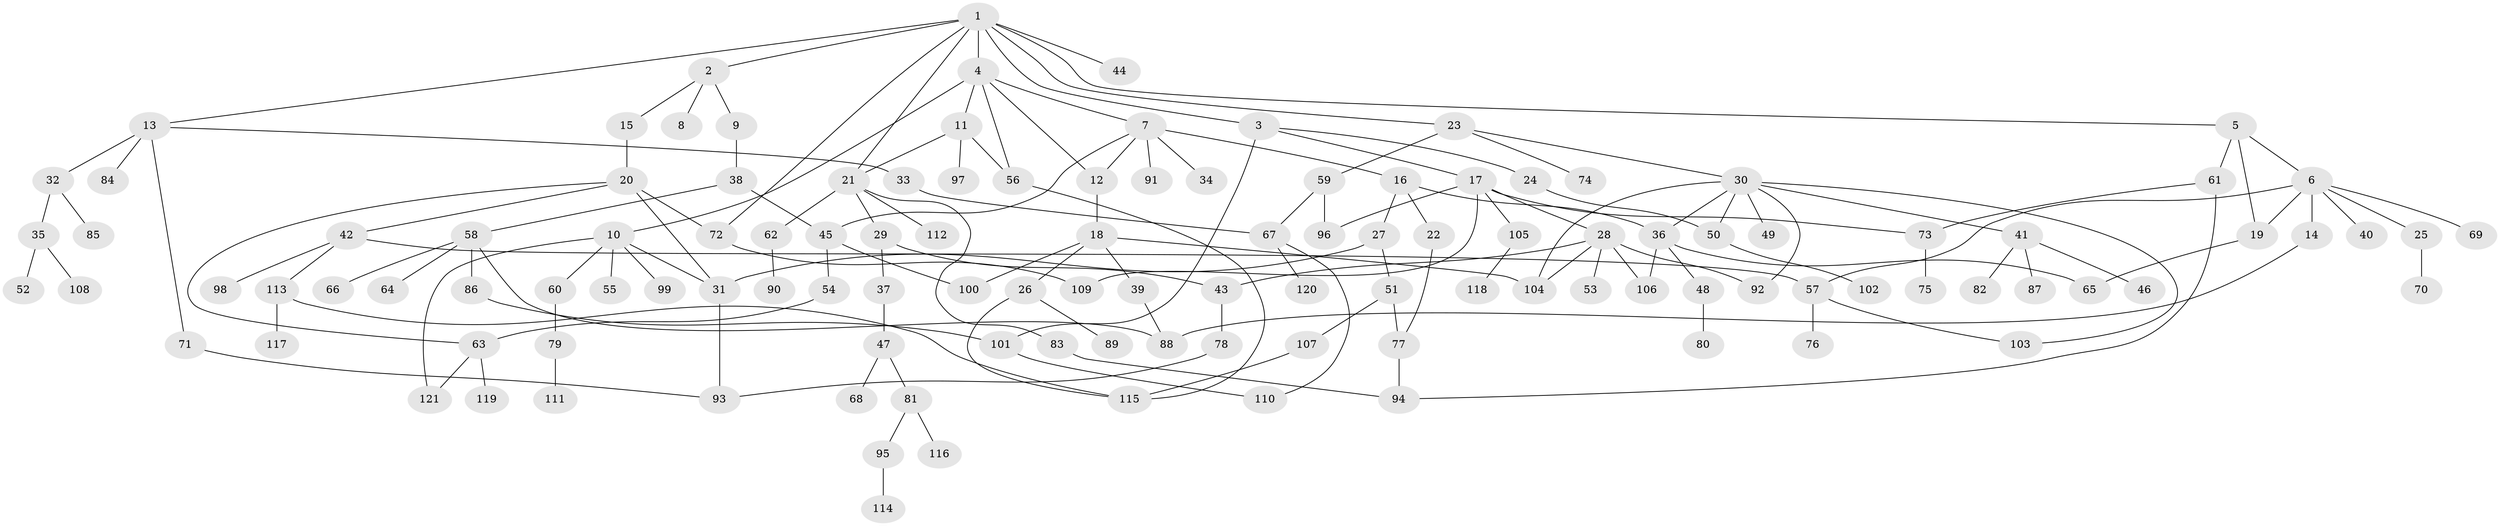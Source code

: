 // coarse degree distribution, {8: 0.01639344262295082, 3: 0.22950819672131148, 4: 0.13114754098360656, 6: 0.03278688524590164, 5: 0.11475409836065574, 2: 0.26229508196721313, 7: 0.03278688524590164, 1: 0.18032786885245902}
// Generated by graph-tools (version 1.1) at 2025/48/03/04/25 22:48:38]
// undirected, 121 vertices, 157 edges
graph export_dot {
  node [color=gray90,style=filled];
  1;
  2;
  3;
  4;
  5;
  6;
  7;
  8;
  9;
  10;
  11;
  12;
  13;
  14;
  15;
  16;
  17;
  18;
  19;
  20;
  21;
  22;
  23;
  24;
  25;
  26;
  27;
  28;
  29;
  30;
  31;
  32;
  33;
  34;
  35;
  36;
  37;
  38;
  39;
  40;
  41;
  42;
  43;
  44;
  45;
  46;
  47;
  48;
  49;
  50;
  51;
  52;
  53;
  54;
  55;
  56;
  57;
  58;
  59;
  60;
  61;
  62;
  63;
  64;
  65;
  66;
  67;
  68;
  69;
  70;
  71;
  72;
  73;
  74;
  75;
  76;
  77;
  78;
  79;
  80;
  81;
  82;
  83;
  84;
  85;
  86;
  87;
  88;
  89;
  90;
  91;
  92;
  93;
  94;
  95;
  96;
  97;
  98;
  99;
  100;
  101;
  102;
  103;
  104;
  105;
  106;
  107;
  108;
  109;
  110;
  111;
  112;
  113;
  114;
  115;
  116;
  117;
  118;
  119;
  120;
  121;
  1 -- 2;
  1 -- 3;
  1 -- 4;
  1 -- 5;
  1 -- 13;
  1 -- 23;
  1 -- 44;
  1 -- 21;
  1 -- 72;
  2 -- 8;
  2 -- 9;
  2 -- 15;
  3 -- 17;
  3 -- 24;
  3 -- 101;
  4 -- 7;
  4 -- 10;
  4 -- 11;
  4 -- 56;
  4 -- 12;
  5 -- 6;
  5 -- 19;
  5 -- 61;
  6 -- 14;
  6 -- 25;
  6 -- 40;
  6 -- 69;
  6 -- 57;
  6 -- 19;
  7 -- 12;
  7 -- 16;
  7 -- 34;
  7 -- 91;
  7 -- 45;
  9 -- 38;
  10 -- 55;
  10 -- 60;
  10 -- 99;
  10 -- 31;
  10 -- 121;
  11 -- 21;
  11 -- 97;
  11 -- 56;
  12 -- 18;
  13 -- 32;
  13 -- 33;
  13 -- 71;
  13 -- 84;
  14 -- 88;
  15 -- 20;
  16 -- 22;
  16 -- 27;
  16 -- 36;
  17 -- 28;
  17 -- 96;
  17 -- 105;
  17 -- 109;
  17 -- 73;
  18 -- 26;
  18 -- 39;
  18 -- 104;
  18 -- 100;
  19 -- 65;
  20 -- 42;
  20 -- 63;
  20 -- 72;
  20 -- 31;
  21 -- 29;
  21 -- 62;
  21 -- 83;
  21 -- 112;
  22 -- 77;
  23 -- 30;
  23 -- 59;
  23 -- 74;
  24 -- 50;
  25 -- 70;
  26 -- 89;
  26 -- 115;
  27 -- 31;
  27 -- 51;
  28 -- 43;
  28 -- 53;
  28 -- 92;
  28 -- 106;
  28 -- 104;
  29 -- 37;
  29 -- 43;
  30 -- 41;
  30 -- 49;
  30 -- 104;
  30 -- 36;
  30 -- 92;
  30 -- 50;
  30 -- 103;
  31 -- 93;
  32 -- 35;
  32 -- 85;
  33 -- 67;
  35 -- 52;
  35 -- 108;
  36 -- 48;
  36 -- 106;
  36 -- 65;
  37 -- 47;
  38 -- 45;
  38 -- 58;
  39 -- 88;
  41 -- 46;
  41 -- 82;
  41 -- 87;
  42 -- 57;
  42 -- 98;
  42 -- 113;
  43 -- 78;
  45 -- 54;
  45 -- 100;
  47 -- 68;
  47 -- 81;
  48 -- 80;
  50 -- 102;
  51 -- 107;
  51 -- 77;
  54 -- 63;
  56 -- 115;
  57 -- 76;
  57 -- 103;
  58 -- 64;
  58 -- 66;
  58 -- 86;
  58 -- 88;
  59 -- 67;
  59 -- 96;
  60 -- 79;
  61 -- 73;
  61 -- 94;
  62 -- 90;
  63 -- 119;
  63 -- 121;
  67 -- 120;
  67 -- 110;
  71 -- 93;
  72 -- 109;
  73 -- 75;
  77 -- 94;
  78 -- 93;
  79 -- 111;
  81 -- 95;
  81 -- 116;
  83 -- 94;
  86 -- 101;
  95 -- 114;
  101 -- 110;
  105 -- 118;
  107 -- 115;
  113 -- 117;
  113 -- 115;
}
